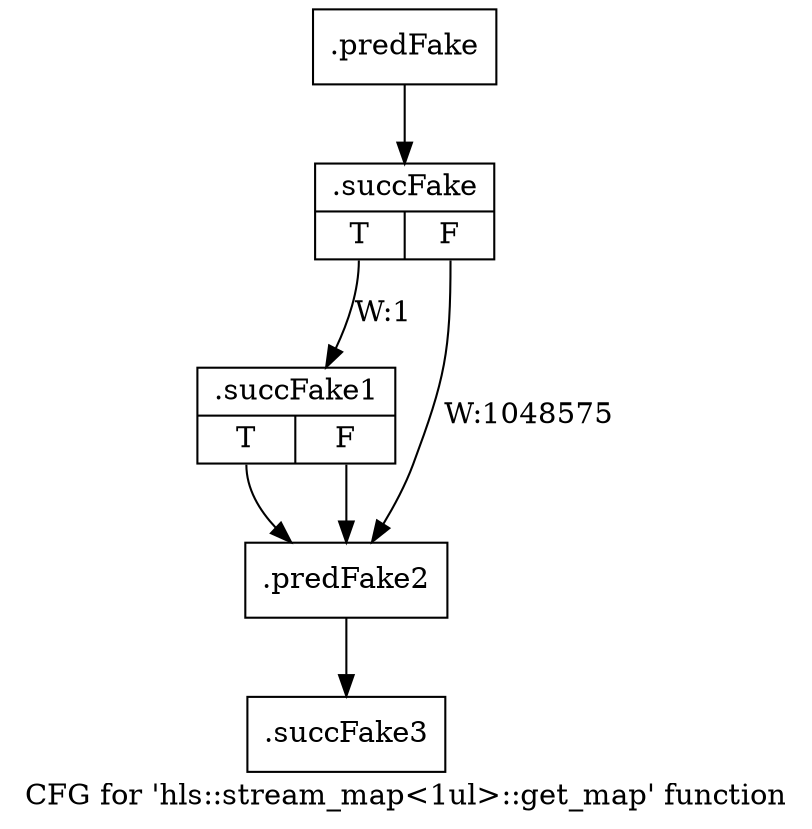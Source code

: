 digraph "CFG for 'hls::stream_map\<1ul\>::get_map' function" {
	label="CFG for 'hls::stream_map\<1ul\>::get_map' function";

	Node0x51ae2b0 [shape=record,filename="/home/akhilkushe/Xilinx/Vitis_HLS/2021.2/include/hls_stream_thread_unsafe.h",linenumber="253",label="{.predFake}"];
	Node0x51ae2b0 -> Node0x509b1d0[ callList="" memoryops="" filename="/home/akhilkushe/Xilinx/Vitis_HLS/2021.2/include/hls_stream_thread_unsafe.h" execusionnum="12"];
	Node0x509b1d0 [shape=record,filename="/home/akhilkushe/Xilinx/Vitis_HLS/2021.2/include/hls_stream_thread_unsafe.h",linenumber="253",label="{.succFake|{<s0>T|<s1>F}}"];
	Node0x509b1d0:s0 -> Node0x509b280[label="W:1" callList="" memoryops="" filename="/home/akhilkushe/Xilinx/Vitis_HLS/2021.2/include/hls_stream_thread_unsafe.h" execusionnum="0"];
	Node0x509b1d0:s1 -> Node0x51af000[label="W:1048575"];
	Node0x509b280 [shape=record,filename="/home/akhilkushe/Xilinx/Vitis_HLS/2021.2/include/hls_stream_thread_unsafe.h",linenumber="253",label="{.succFake1|{<s0>T|<s1>F}}"];
	Node0x509b280:s0 -> Node0x51af000[ callList="" memoryops="" filename="/home/akhilkushe/Xilinx/Vitis_HLS/2021.2/include/hls_stream_thread_unsafe.h" execusionnum="0"];
	Node0x509b280:s1 -> Node0x51af000;
	Node0x51af000 [shape=record,filename="/home/akhilkushe/Xilinx/Vitis_HLS/2021.2/include/hls_stream_thread_unsafe.h",linenumber="255",label="{.predFake2}"];
	Node0x51af000 -> Node0x509b3e0[ callList="" memoryops="" filename="/home/akhilkushe/Xilinx/Vitis_HLS/2021.2/include/hls_stream_thread_unsafe.h" execusionnum="1048574"];
	Node0x509b3e0 [shape=record,filename="/home/akhilkushe/Xilinx/Vitis_HLS/2021.2/include/hls_stream_thread_unsafe.h",linenumber="255",label="{.succFake3}"];
}
